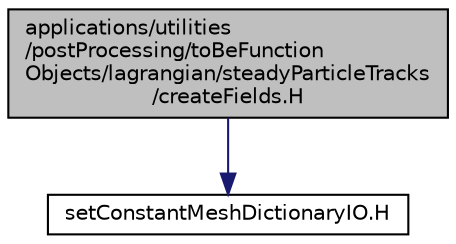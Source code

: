 digraph "applications/utilities/postProcessing/toBeFunctionObjects/lagrangian/steadyParticleTracks/createFields.H"
{
  bgcolor="transparent";
  edge [fontname="Helvetica",fontsize="10",labelfontname="Helvetica",labelfontsize="10"];
  node [fontname="Helvetica",fontsize="10",shape=record];
  Node1 [label="applications/utilities\l/postProcessing/toBeFunction\lObjects/lagrangian/steadyParticleTracks\l/createFields.H",height=0.2,width=0.4,color="black", fillcolor="grey75", style="filled", fontcolor="black"];
  Node1 -> Node2 [color="midnightblue",fontsize="10",style="solid",fontname="Helvetica"];
  Node2 [label="setConstantMeshDictionaryIO.H",height=0.2,width=0.4,color="black",URL="$a08526.html"];
}
